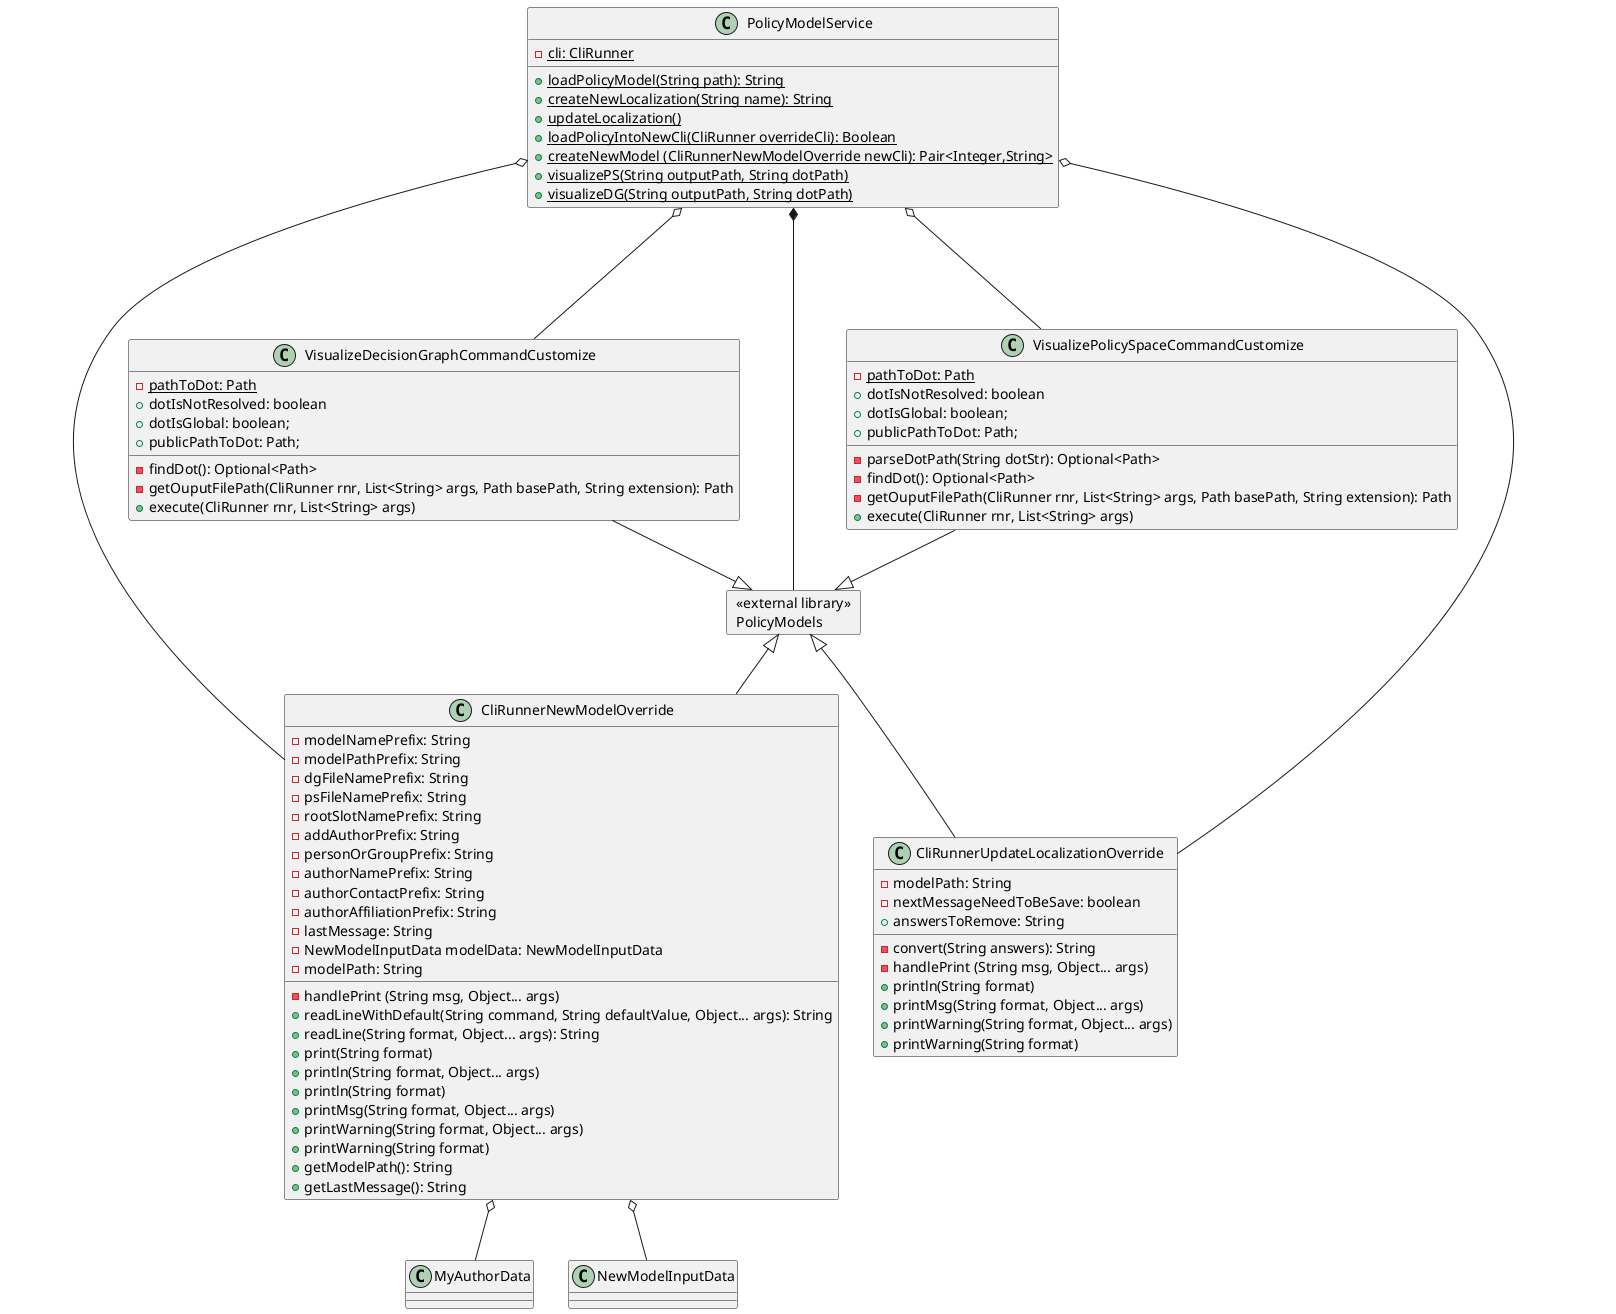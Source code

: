 @startuml

card CLI [
    <<external library>>
	PolicyModels
]



class PolicyModelService {
	-{static} cli: CliRunner

	+{static} loadPolicyModel(String path): String
	+{static} createNewLocalization(String name): String
	+{static} updateLocalization()
	+{static} loadPolicyIntoNewCli(CliRunner overrideCli): Boolean
	+{static} createNewModel (CliRunnerNewModelOverride newCli): Pair<Integer,String>
	+{static} visualizePS(String outputPath, String dotPath)
	+{static} visualizeDG(String outputPath, String dotPath)
}


class VisualizeDecisionGraphCommandCustomize extends CLI {
	- {static} pathToDot: Path 
    + dotIsNotResolved: boolean
    + dotIsGlobal: boolean;
    + publicPathToDot: Path;

	- findDot(): Optional<Path>
	- getOuputFilePath(CliRunner rnr, List<String> args, Path basePath, String extension): Path
	+ execute(CliRunner rnr, List<String> args)
	
}

class  VisualizePolicySpaceCommandCustomize  {
	- {static} pathToDot: Path 
    + dotIsNotResolved: boolean
    + dotIsGlobal: boolean;
    + publicPathToDot: Path;

	- parseDotPath(String dotStr): Optional<Path>
	- findDot(): Optional<Path>
	- getOuputFilePath(CliRunner rnr, List<String> args, Path basePath, String extension): Path
	+ execute(CliRunner rnr, List<String> args)
}




class CliRunnerNewModelOverride extends CLI {
	- modelNamePrefix: String
    - modelPathPrefix: String
    - dgFileNamePrefix: String
    - psFileNamePrefix: String
    - rootSlotNamePrefix: String
    - addAuthorPrefix: String
    - personOrGroupPrefix: String
    - authorNamePrefix: String
    - authorContactPrefix: String
    - authorAffiliationPrefix: String
    - lastMessage: String
    - NewModelInputData modelData: NewModelInputData
    - modelPath: String

	- handlePrint (String msg, Object... args)
	+ readLineWithDefault(String command, String defaultValue, Object... args): String
	+ readLine(String format, Object... args): String
	+ print(String format)
	+ println(String format, Object... args)
	+ println(String format)
	+ printMsg(String format, Object... args)
	+ printWarning(String format, Object... args)
	+  printWarning(String format)
	+ getModelPath(): String
	+  getLastMessage(): String
}



class CliRunnerUpdateLocalizationOverride extends CLI {
	- modelPath: String
    - nextMessageNeedToBeSave: boolean
    + answersToRemove: String

	- convert(String answers): String
	- handlePrint (String msg, Object... args)
	+ println(String format)
	+ printMsg(String format, Object... args)
	+ printWarning(String format, Object... args)
	+ printWarning(String format)

}

PolicyModelService o--- CliRunnerNewModelOverride
PolicyModelService o--- CliRunnerUpdateLocalizationOverride
PolicyModelService o--- VisualizePolicySpaceCommandCustomize
PolicyModelService o--- VisualizeDecisionGraphCommandCustomize
PolicyModelService *---down- CLI

CliRunnerNewModelOverride -right[hidden]--- CliRunnerUpdateLocalizationOverride
CliRunnerNewModelOverride o-- MyAuthorData  
CliRunnerNewModelOverride o-- NewModelInputData  
VisualizePolicySpaceCommandCustomize --|> CLI
VisualizePolicySpaceCommandCustomize -left[hidden]- VisualizeDecisionGraphCommandCustomize


@enduml